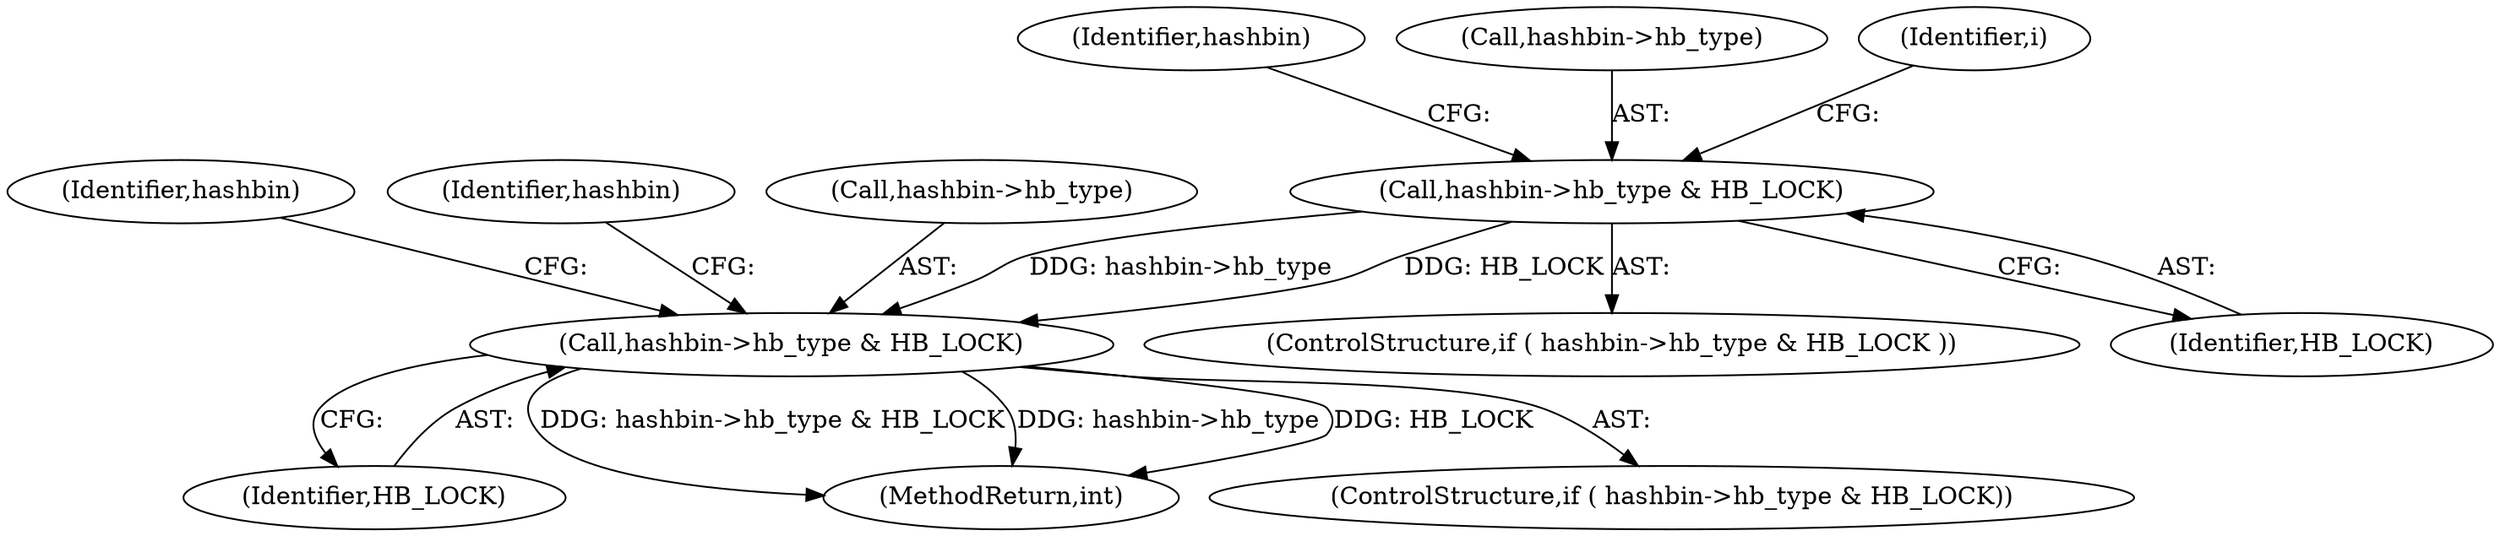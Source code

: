 digraph "1_linux_4c03b862b12f980456f9de92db6d508a4999b788@pointer" {
"1000122" [label="(Call,hashbin->hb_type & HB_LOCK)"];
"1000186" [label="(Call,hashbin->hb_type & HB_LOCK)"];
"1000186" [label="(Call,hashbin->hb_type & HB_LOCK)"];
"1000190" [label="(Identifier,HB_LOCK)"];
"1000204" [label="(MethodReturn,int)"];
"1000131" [label="(Identifier,hashbin)"];
"1000121" [label="(ControlStructure,if ( hashbin->hb_type & HB_LOCK ))"];
"1000195" [label="(Identifier,hashbin)"];
"1000126" [label="(Identifier,HB_LOCK)"];
"1000201" [label="(Identifier,hashbin)"];
"1000187" [label="(Call,hashbin->hb_type)"];
"1000123" [label="(Call,hashbin->hb_type)"];
"1000185" [label="(ControlStructure,if ( hashbin->hb_type & HB_LOCK))"];
"1000138" [label="(Identifier,i)"];
"1000122" [label="(Call,hashbin->hb_type & HB_LOCK)"];
"1000122" -> "1000121"  [label="AST: "];
"1000122" -> "1000126"  [label="CFG: "];
"1000123" -> "1000122"  [label="AST: "];
"1000126" -> "1000122"  [label="AST: "];
"1000131" -> "1000122"  [label="CFG: "];
"1000138" -> "1000122"  [label="CFG: "];
"1000122" -> "1000186"  [label="DDG: hashbin->hb_type"];
"1000122" -> "1000186"  [label="DDG: HB_LOCK"];
"1000186" -> "1000185"  [label="AST: "];
"1000186" -> "1000190"  [label="CFG: "];
"1000187" -> "1000186"  [label="AST: "];
"1000190" -> "1000186"  [label="AST: "];
"1000195" -> "1000186"  [label="CFG: "];
"1000201" -> "1000186"  [label="CFG: "];
"1000186" -> "1000204"  [label="DDG: hashbin->hb_type & HB_LOCK"];
"1000186" -> "1000204"  [label="DDG: hashbin->hb_type"];
"1000186" -> "1000204"  [label="DDG: HB_LOCK"];
}

